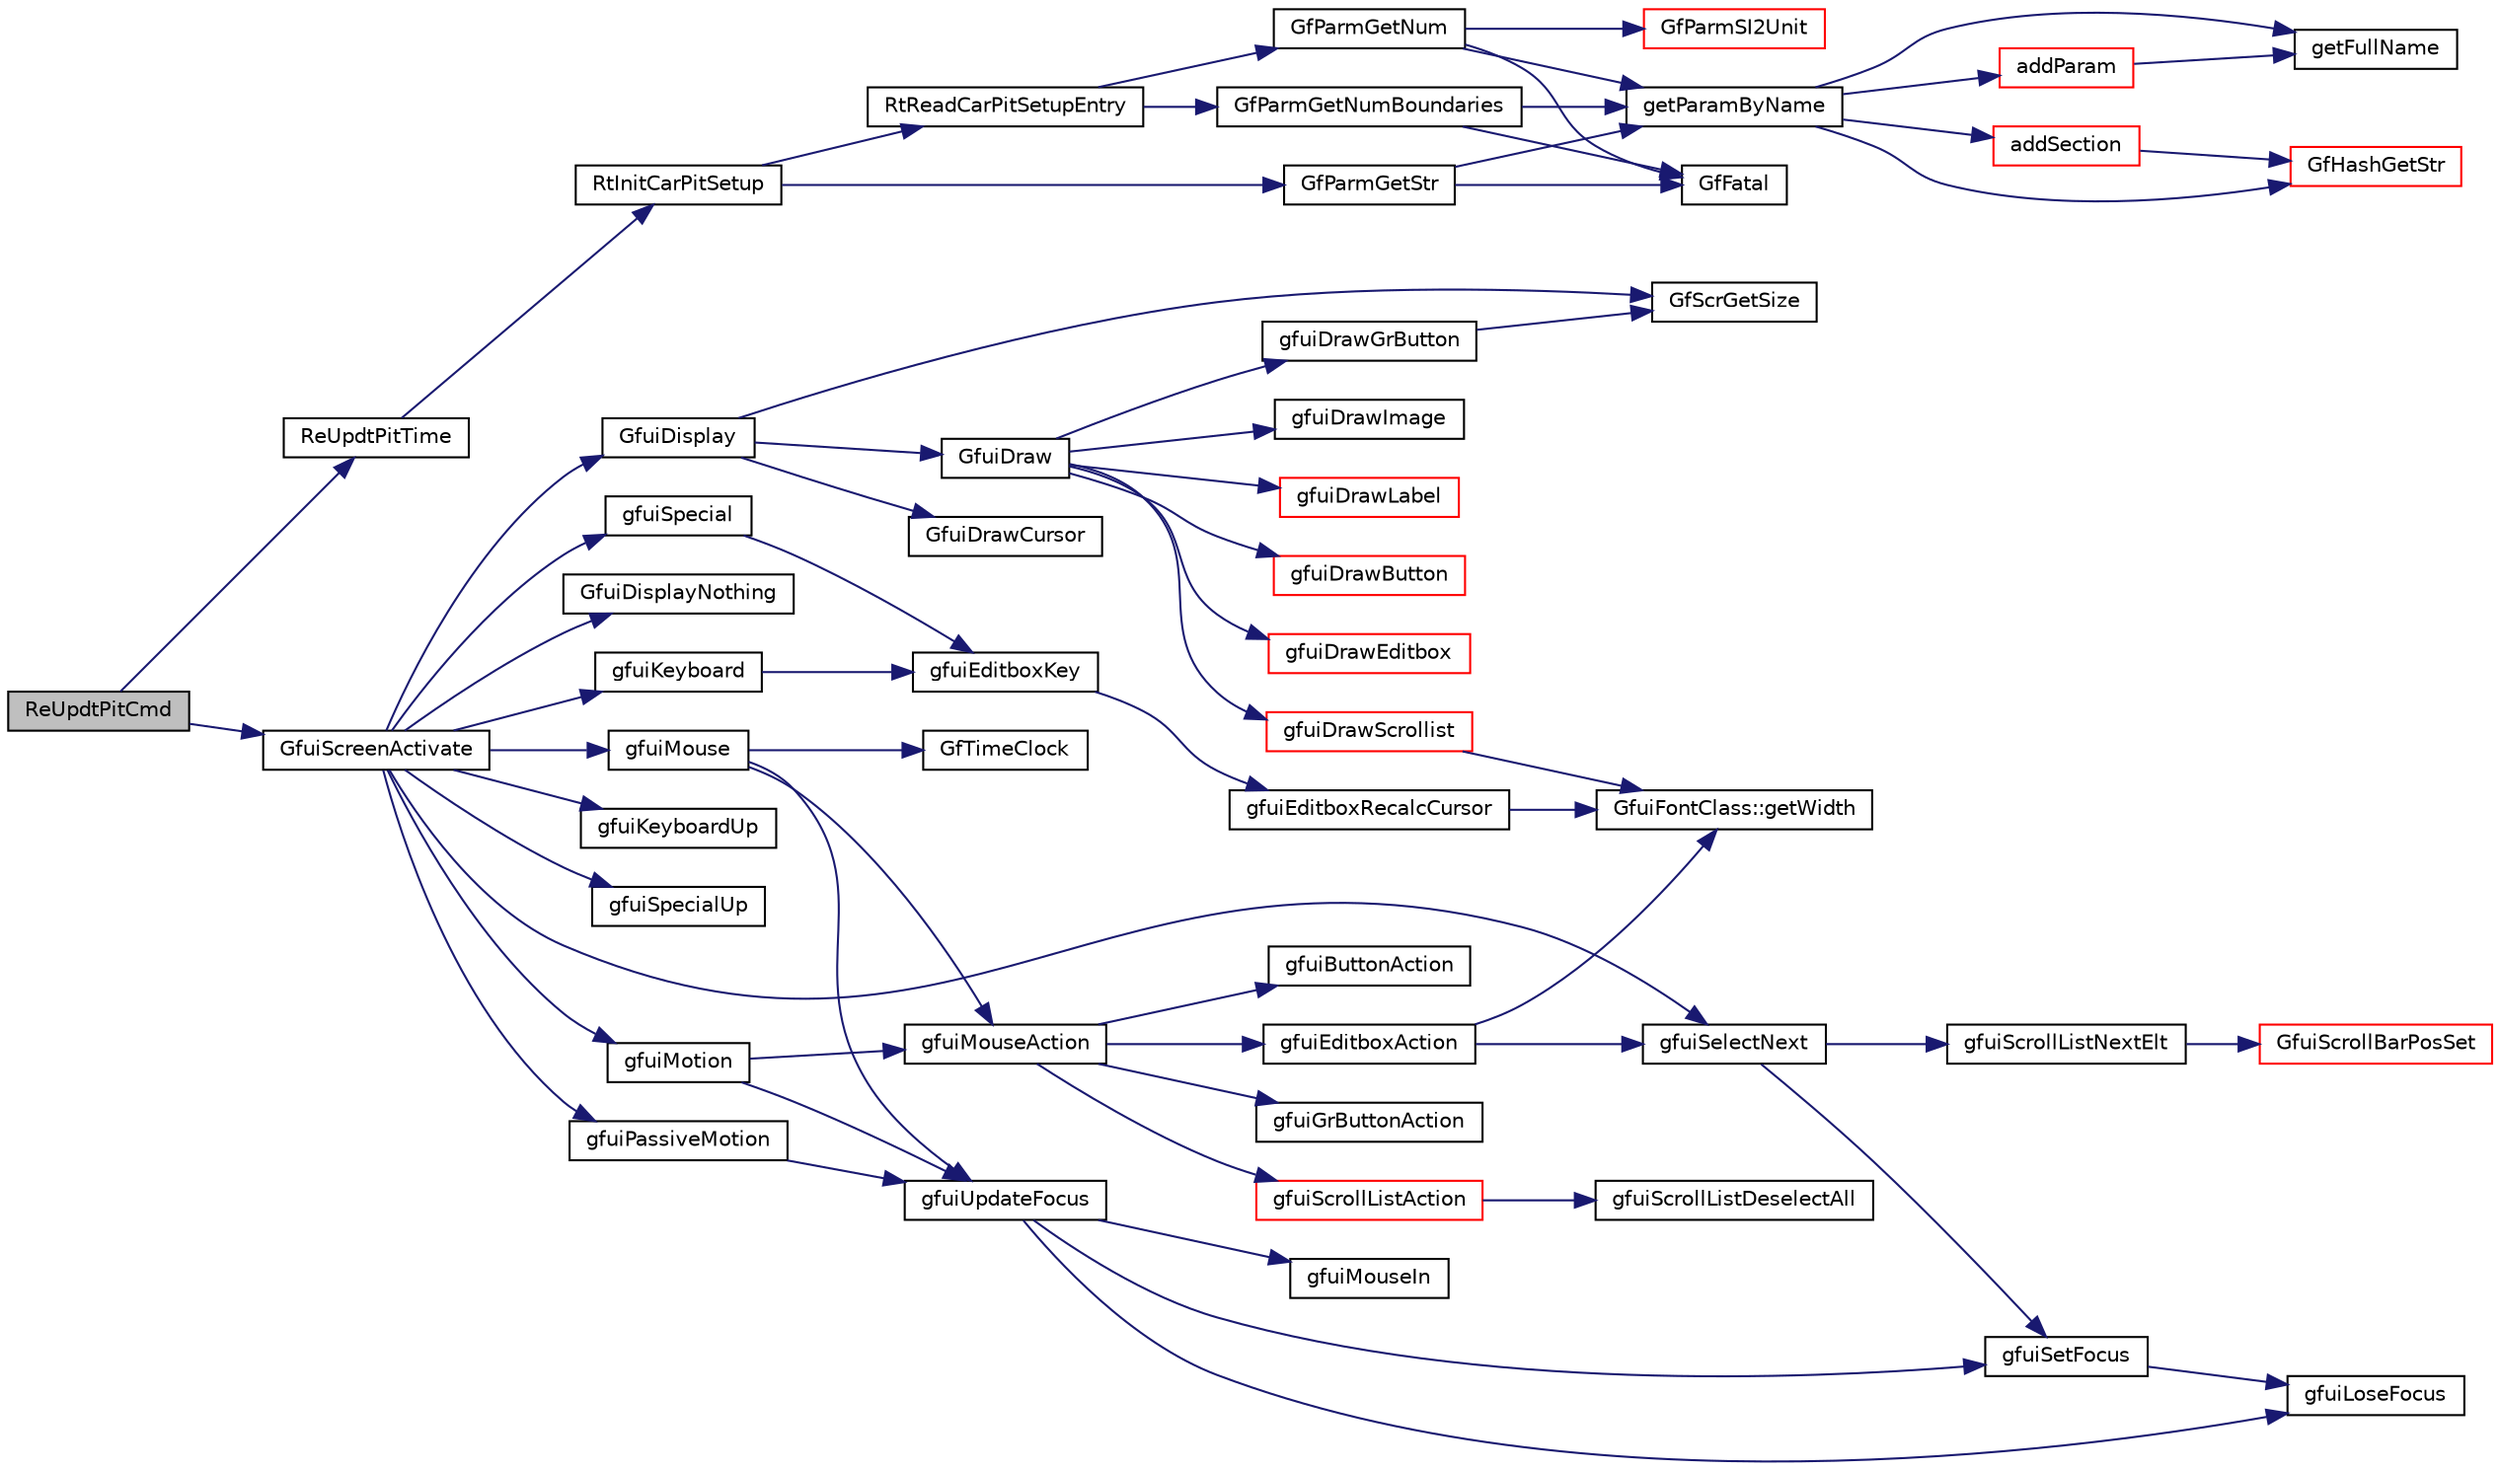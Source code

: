 digraph "ReUpdtPitCmd"
{
  edge [fontname="Helvetica",fontsize="10",labelfontname="Helvetica",labelfontsize="10"];
  node [fontname="Helvetica",fontsize="10",shape=record];
  rankdir="LR";
  Node1 [label="ReUpdtPitCmd",height=0.2,width=0.4,color="black", fillcolor="grey75", style="filled", fontcolor="black"];
  Node1 -> Node2 [color="midnightblue",fontsize="10",style="solid",fontname="Helvetica"];
  Node2 [label="ReUpdtPitTime",height=0.2,width=0.4,color="black", fillcolor="white", style="filled",URL="$raceengine_8cpp.html#a61d7d38674927f58f3357d7a6afb85d9"];
  Node2 -> Node3 [color="midnightblue",fontsize="10",style="solid",fontname="Helvetica"];
  Node3 [label="RtInitCarPitSetup",height=0.2,width=0.4,color="black", fillcolor="white", style="filled",URL="$group__setuptools.html#gaeac50f62aeee0f2e936bacc869143541",tooltip="Initialize tCarPitSetup from data in parameter set given in handle hdle. "];
  Node3 -> Node4 [color="midnightblue",fontsize="10",style="solid",fontname="Helvetica"];
  Node4 [label="RtReadCarPitSetupEntry",height=0.2,width=0.4,color="black", fillcolor="white", style="filled",URL="$rttrack_8cpp.html#add399a5f821a9ee4b9402faeec60816f"];
  Node4 -> Node5 [color="midnightblue",fontsize="10",style="solid",fontname="Helvetica"];
  Node5 [label="GfParmGetNum",height=0.2,width=0.4,color="black", fillcolor="white", style="filled",URL="$group__paramsdata.html#ga57d6d6694c94482128c7b7bd6bf0a2e8",tooltip="Get a numerical parameter from the parameter set handle. "];
  Node5 -> Node6 [color="midnightblue",fontsize="10",style="solid",fontname="Helvetica"];
  Node6 [label="GfFatal",height=0.2,width=0.4,color="black", fillcolor="white", style="filled",URL="$tgf_8h.html#a927c58e55400ef72e0e54548b26f973d"];
  Node5 -> Node7 [color="midnightblue",fontsize="10",style="solid",fontname="Helvetica"];
  Node7 [label="getParamByName",height=0.2,width=0.4,color="black", fillcolor="white", style="filled",URL="$group__paramshelper.html#gad76ca407ee6b618e69f80c80aa319d63",tooltip="Helper function to get (or create) a parameter by name. "];
  Node7 -> Node8 [color="midnightblue",fontsize="10",style="solid",fontname="Helvetica"];
  Node8 [label="getFullName",height=0.2,width=0.4,color="black", fillcolor="white", style="filled",URL="$group__paramshelper.html#gaf12253922391ef1139cd12f2a0ffa5ea",tooltip="Helper function to get the full name of a parameter (full name: \"sectionName/paramName\"). "];
  Node7 -> Node9 [color="midnightblue",fontsize="10",style="solid",fontname="Helvetica"];
  Node9 [label="GfHashGetStr",height=0.2,width=0.4,color="red", fillcolor="white", style="filled",URL="$group__hash.html#ga4e47f57400b95ab9b6fe918c123fdb26",tooltip="Get the user data associated with a string key. "];
  Node7 -> Node10 [color="midnightblue",fontsize="10",style="solid",fontname="Helvetica"];
  Node10 [label="addSection",height=0.2,width=0.4,color="red", fillcolor="white", style="filled",URL="$group__paramshelper.html#ga56946944d68598d938e65db86ce1221f",tooltip="Helper function to add a section to a parameter set. "];
  Node10 -> Node9 [color="midnightblue",fontsize="10",style="solid",fontname="Helvetica"];
  Node7 -> Node11 [color="midnightblue",fontsize="10",style="solid",fontname="Helvetica"];
  Node11 [label="addParam",height=0.2,width=0.4,color="red", fillcolor="white", style="filled",URL="$group__paramshelper.html#gaf202744654cbc648b47479f30ccc3a8c",tooltip="Helper function to add parameter, does not check for duplicated name. "];
  Node11 -> Node8 [color="midnightblue",fontsize="10",style="solid",fontname="Helvetica"];
  Node5 -> Node12 [color="midnightblue",fontsize="10",style="solid",fontname="Helvetica"];
  Node12 [label="GfParmSI2Unit",height=0.2,width=0.4,color="red", fillcolor="white", style="filled",URL="$group__paramsdata.html#gab24de0cda7e3f9a5ea42be6dd7592a38",tooltip="Convert a value from SI to given unit. "];
  Node4 -> Node13 [color="midnightblue",fontsize="10",style="solid",fontname="Helvetica"];
  Node13 [label="GfParmGetNumBoundaries",height=0.2,width=0.4,color="black", fillcolor="white", style="filled",URL="$group__paramsdata.html#gac9c192cfcb3fe4ce0c6364b3516d9327",tooltip="Get the min and max of a numerical parameter from the parameter set handle. "];
  Node13 -> Node6 [color="midnightblue",fontsize="10",style="solid",fontname="Helvetica"];
  Node13 -> Node7 [color="midnightblue",fontsize="10",style="solid",fontname="Helvetica"];
  Node3 -> Node14 [color="midnightblue",fontsize="10",style="solid",fontname="Helvetica"];
  Node14 [label="GfParmGetStr",height=0.2,width=0.4,color="black", fillcolor="white", style="filled",URL="$group__paramsdata.html#gaa37bfd1fabd03d24fd50812c2330fa12",tooltip="Get a string parameter from the parameter set handle. "];
  Node14 -> Node6 [color="midnightblue",fontsize="10",style="solid",fontname="Helvetica"];
  Node14 -> Node7 [color="midnightblue",fontsize="10",style="solid",fontname="Helvetica"];
  Node1 -> Node15 [color="midnightblue",fontsize="10",style="solid",fontname="Helvetica"];
  Node15 [label="GfuiScreenActivate",height=0.2,width=0.4,color="black", fillcolor="white", style="filled",URL="$group__gui.html#gadbbca757848adfdf2719c4678e30a0a2",tooltip="Activate a screen and make it current. "];
  Node15 -> Node16 [color="midnightblue",fontsize="10",style="solid",fontname="Helvetica"];
  Node16 [label="gfuiKeyboard",height=0.2,width=0.4,color="black", fillcolor="white", style="filled",URL="$gui_8cpp.html#a3619be0bdc95141c110ee218eb7e62e4"];
  Node16 -> Node17 [color="midnightblue",fontsize="10",style="solid",fontname="Helvetica"];
  Node17 [label="gfuiEditboxKey",height=0.2,width=0.4,color="black", fillcolor="white", style="filled",URL="$gui_8h.html#a1cec26e9e8a7c3543e3168fe9474cd92"];
  Node17 -> Node18 [color="midnightblue",fontsize="10",style="solid",fontname="Helvetica"];
  Node18 [label="gfuiEditboxRecalcCursor",height=0.2,width=0.4,color="black", fillcolor="white", style="filled",URL="$guiedit_8cpp.html#afc053e8811e9211883f94c3fbd10f87e"];
  Node18 -> Node19 [color="midnightblue",fontsize="10",style="solid",fontname="Helvetica"];
  Node19 [label="GfuiFontClass::getWidth",height=0.2,width=0.4,color="black", fillcolor="white", style="filled",URL="$class_gfui_font_class.html#a96fb79e144b166ac018613a77795b7d0"];
  Node15 -> Node20 [color="midnightblue",fontsize="10",style="solid",fontname="Helvetica"];
  Node20 [label="gfuiSpecial",height=0.2,width=0.4,color="black", fillcolor="white", style="filled",URL="$gui_8cpp.html#a2c8de10f1d60582218355213db409b9a"];
  Node20 -> Node17 [color="midnightblue",fontsize="10",style="solid",fontname="Helvetica"];
  Node15 -> Node21 [color="midnightblue",fontsize="10",style="solid",fontname="Helvetica"];
  Node21 [label="gfuiKeyboardUp",height=0.2,width=0.4,color="black", fillcolor="white", style="filled",URL="$gui_8cpp.html#a3e2bd83ae849b7ca7f8e40ec65e6581e"];
  Node15 -> Node22 [color="midnightblue",fontsize="10",style="solid",fontname="Helvetica"];
  Node22 [label="gfuiSpecialUp",height=0.2,width=0.4,color="black", fillcolor="white", style="filled",URL="$gui_8cpp.html#acb5f70914d40bfcb79bed5a5a4446e85"];
  Node15 -> Node23 [color="midnightblue",fontsize="10",style="solid",fontname="Helvetica"];
  Node23 [label="gfuiMouse",height=0.2,width=0.4,color="black", fillcolor="white", style="filled",URL="$gui_8cpp.html#ade1f47865ce9b44d82919d7ff112eed7"];
  Node23 -> Node24 [color="midnightblue",fontsize="10",style="solid",fontname="Helvetica"];
  Node24 [label="GfTimeClock",height=0.2,width=0.4,color="black", fillcolor="white", style="filled",URL="$os_8cpp.html#aa735d1d80d0c5f9b180b077193f32c3b",tooltip="Get the time in seconds. "];
  Node23 -> Node25 [color="midnightblue",fontsize="10",style="solid",fontname="Helvetica"];
  Node25 [label="gfuiUpdateFocus",height=0.2,width=0.4,color="black", fillcolor="white", style="filled",URL="$gui_8h.html#ad0ee648d27adf739342e6f8c351d535c"];
  Node25 -> Node26 [color="midnightblue",fontsize="10",style="solid",fontname="Helvetica"];
  Node26 [label="gfuiMouseIn",height=0.2,width=0.4,color="black", fillcolor="white", style="filled",URL="$guiobject_8cpp.html#ad50c175636e40eea115ee1a2eed30f27"];
  Node25 -> Node27 [color="midnightblue",fontsize="10",style="solid",fontname="Helvetica"];
  Node27 [label="gfuiLoseFocus",height=0.2,width=0.4,color="black", fillcolor="white", style="filled",URL="$guiobject_8cpp.html#aa0d7dd7b8f3d0a46e8ab2dbf065a4883"];
  Node25 -> Node28 [color="midnightblue",fontsize="10",style="solid",fontname="Helvetica"];
  Node28 [label="gfuiSetFocus",height=0.2,width=0.4,color="black", fillcolor="white", style="filled",URL="$guiobject_8cpp.html#ac468a6961dd70cef1876c627cd49d848"];
  Node28 -> Node27 [color="midnightblue",fontsize="10",style="solid",fontname="Helvetica"];
  Node23 -> Node29 [color="midnightblue",fontsize="10",style="solid",fontname="Helvetica"];
  Node29 [label="gfuiMouseAction",height=0.2,width=0.4,color="black", fillcolor="white", style="filled",URL="$gui_8h.html#a5de9cfcd87c95cb51a4c11ba331dff32"];
  Node29 -> Node30 [color="midnightblue",fontsize="10",style="solid",fontname="Helvetica"];
  Node30 [label="gfuiButtonAction",height=0.2,width=0.4,color="black", fillcolor="white", style="filled",URL="$gui_8h.html#acbff699f340f518cee9cf0a46ef04d9a"];
  Node29 -> Node31 [color="midnightblue",fontsize="10",style="solid",fontname="Helvetica"];
  Node31 [label="gfuiGrButtonAction",height=0.2,width=0.4,color="black", fillcolor="white", style="filled",URL="$gui_8h.html#afcc1260e1bb0c7c027f60bb59391c10f"];
  Node29 -> Node32 [color="midnightblue",fontsize="10",style="solid",fontname="Helvetica"];
  Node32 [label="gfuiScrollListAction",height=0.2,width=0.4,color="red", fillcolor="white", style="filled",URL="$gui_8h.html#a89189f7001b7f5ab6267b81818e7a1f9"];
  Node32 -> Node33 [color="midnightblue",fontsize="10",style="solid",fontname="Helvetica"];
  Node33 [label="gfuiScrollListDeselectAll",height=0.2,width=0.4,color="black", fillcolor="white", style="filled",URL="$guiscrollist_8cpp.html#a09c0bf5b926f461ecef2ab224d8ceedf"];
  Node29 -> Node34 [color="midnightblue",fontsize="10",style="solid",fontname="Helvetica"];
  Node34 [label="gfuiEditboxAction",height=0.2,width=0.4,color="black", fillcolor="white", style="filled",URL="$gui_8h.html#a595507a7cb5f4a9bb07c6032ffeca39c"];
  Node34 -> Node35 [color="midnightblue",fontsize="10",style="solid",fontname="Helvetica"];
  Node35 [label="gfuiSelectNext",height=0.2,width=0.4,color="black", fillcolor="white", style="filled",URL="$gui_8h.html#a7a6da8d971b522d762eecf0081c42ba0"];
  Node35 -> Node36 [color="midnightblue",fontsize="10",style="solid",fontname="Helvetica"];
  Node36 [label="gfuiScrollListNextElt",height=0.2,width=0.4,color="black", fillcolor="white", style="filled",URL="$gui_8h.html#a079d5ab4acd51aed89531b606b964645"];
  Node36 -> Node37 [color="midnightblue",fontsize="10",style="solid",fontname="Helvetica"];
  Node37 [label="GfuiScrollBarPosSet",height=0.2,width=0.4,color="red", fillcolor="white", style="filled",URL="$group__gui.html#gaa35943b6738d7be5493fdd2f0fe80664",tooltip="Set new values for position. "];
  Node35 -> Node28 [color="midnightblue",fontsize="10",style="solid",fontname="Helvetica"];
  Node34 -> Node19 [color="midnightblue",fontsize="10",style="solid",fontname="Helvetica"];
  Node15 -> Node38 [color="midnightblue",fontsize="10",style="solid",fontname="Helvetica"];
  Node38 [label="gfuiMotion",height=0.2,width=0.4,color="black", fillcolor="white", style="filled",URL="$gui_8cpp.html#aa59dac80c8fd096eab17e7311a111b27"];
  Node38 -> Node25 [color="midnightblue",fontsize="10",style="solid",fontname="Helvetica"];
  Node38 -> Node29 [color="midnightblue",fontsize="10",style="solid",fontname="Helvetica"];
  Node15 -> Node39 [color="midnightblue",fontsize="10",style="solid",fontname="Helvetica"];
  Node39 [label="gfuiPassiveMotion",height=0.2,width=0.4,color="black", fillcolor="white", style="filled",URL="$gui_8cpp.html#a522b86e9eae7540ee8340f5f3aca9e00"];
  Node39 -> Node25 [color="midnightblue",fontsize="10",style="solid",fontname="Helvetica"];
  Node15 -> Node35 [color="midnightblue",fontsize="10",style="solid",fontname="Helvetica"];
  Node15 -> Node40 [color="midnightblue",fontsize="10",style="solid",fontname="Helvetica"];
  Node40 [label="GfuiDisplay",height=0.2,width=0.4,color="black", fillcolor="white", style="filled",URL="$group__gui.html#ga556f4f79d6831b2c3f8d152471b7e1c9",tooltip="Display function for the GUI to be called during redisplay of glut. "];
  Node40 -> Node41 [color="midnightblue",fontsize="10",style="solid",fontname="Helvetica"];
  Node41 [label="GfScrGetSize",height=0.2,width=0.4,color="black", fillcolor="white", style="filled",URL="$group__screen.html#gadcb66ba3f12ba1cb4c98367898c7f432",tooltip="Get the screen and viewport sizes. "];
  Node40 -> Node42 [color="midnightblue",fontsize="10",style="solid",fontname="Helvetica"];
  Node42 [label="GfuiDraw",height=0.2,width=0.4,color="black", fillcolor="white", style="filled",URL="$gui_8h.html#a564fce5b185b3c92b85c7b16b6187e2c"];
  Node42 -> Node43 [color="midnightblue",fontsize="10",style="solid",fontname="Helvetica"];
  Node43 [label="gfuiDrawLabel",height=0.2,width=0.4,color="red", fillcolor="white", style="filled",URL="$gui_8h.html#a74a01d4e1042be04c670f6c3b6d7735b"];
  Node42 -> Node44 [color="midnightblue",fontsize="10",style="solid",fontname="Helvetica"];
  Node44 [label="gfuiDrawButton",height=0.2,width=0.4,color="red", fillcolor="white", style="filled",URL="$gui_8h.html#ae1057e6f10be9e8a86eb542fd143aa15"];
  Node42 -> Node45 [color="midnightblue",fontsize="10",style="solid",fontname="Helvetica"];
  Node45 [label="gfuiDrawGrButton",height=0.2,width=0.4,color="black", fillcolor="white", style="filled",URL="$gui_8h.html#a845cc5595650941b3262f59ec2151d73"];
  Node45 -> Node41 [color="midnightblue",fontsize="10",style="solid",fontname="Helvetica"];
  Node42 -> Node46 [color="midnightblue",fontsize="10",style="solid",fontname="Helvetica"];
  Node46 [label="gfuiDrawScrollist",height=0.2,width=0.4,color="red", fillcolor="white", style="filled",URL="$gui_8h.html#aa41908587a42a177f91d9085a0f5b9b9"];
  Node46 -> Node19 [color="midnightblue",fontsize="10",style="solid",fontname="Helvetica"];
  Node42 -> Node47 [color="midnightblue",fontsize="10",style="solid",fontname="Helvetica"];
  Node47 [label="gfuiDrawEditbox",height=0.2,width=0.4,color="red", fillcolor="white", style="filled",URL="$gui_8h.html#ae3becdff6cf216009b63e9b5606a3372"];
  Node42 -> Node48 [color="midnightblue",fontsize="10",style="solid",fontname="Helvetica"];
  Node48 [label="gfuiDrawImage",height=0.2,width=0.4,color="black", fillcolor="white", style="filled",URL="$gui_8h.html#a19363e75946ed269779205e15c4de478"];
  Node40 -> Node49 [color="midnightblue",fontsize="10",style="solid",fontname="Helvetica"];
  Node49 [label="GfuiDrawCursor",height=0.2,width=0.4,color="black", fillcolor="white", style="filled",URL="$gui_8h.html#a2b5094a549ab8d717c1adce3a25aa4d6"];
  Node15 -> Node50 [color="midnightblue",fontsize="10",style="solid",fontname="Helvetica"];
  Node50 [label="GfuiDisplayNothing",height=0.2,width=0.4,color="black", fillcolor="white", style="filled",URL="$group__gui.html#gaee94daac7cab61329487b8cca09b5238",tooltip="Dummy display function for glut. "];
}
